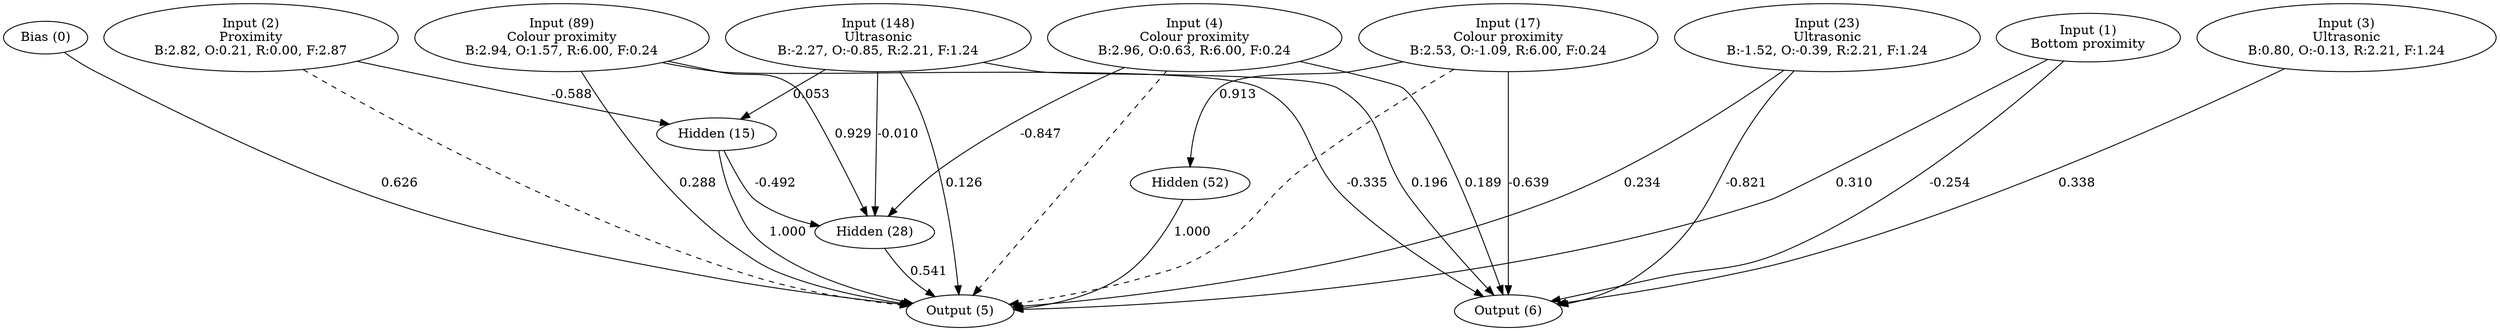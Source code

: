 digraph G {
  0 [ label="Bias (0)" ];
  1 [ label="Input (1)\nBottom proximity" ];
  2 [ label="Input (2)\nProximity\nB:2.82, O:0.21, R:0.00, F:2.87" ];
  3 [ label="Input (3)\nUltrasonic\nB:0.80, O:-0.13, R:2.21, F:1.24" ];
  4 [ label="Input (4)\nColour proximity\nB:2.96, O:0.63, R:6.00, F:0.24" ];
  17 [ label="Input (17)\nColour proximity\nB:2.53, O:-1.09, R:6.00, F:0.24" ];
  23 [ label="Input (23)\nUltrasonic\nB:-1.52, O:-0.39, R:2.21, F:1.24" ];
  89 [ label="Input (89)\nColour proximity\nB:2.94, O:1.57, R:6.00, F:0.24" ];
  148 [ label="Input (148)\nUltrasonic\nB:-2.27, O:-0.85, R:2.21, F:1.24" ];
  5 [ label="Output (5)" ];
  6 [ label="Output (6)" ];
  28 [ label="Hidden (28)" ];
  15 [ label="Hidden (15)" ];
  52 [ label="Hidden (52)" ];
  { rank=same 0 1 2 3 4 17 23 89 148 }
  { rank=same 5 6 }
  0 -> 5 [ label="0.626" ];
  1 -> 5 [ label="0.310" ];
  1 -> 6 [ label="-0.254" ];
  2 -> 5 [ style="dashed" ];
  3 -> 6 [ label="0.338" ];
  4 -> 5 [ style="dashed" ];
  4 -> 6 [ label="0.189" ];
  2 -> 15 [ label="-0.588" ];
  15 -> 5 [ label="1.000" ];
  17 -> 5 [ style="dashed" ];
  17 -> 6 [ label="-0.639" ];
  23 -> 5 [ label="0.234" ];
  23 -> 6 [ label="-0.821" ];
  4 -> 28 [ label="-0.847" ];
  28 -> 5 [ label="0.541" ];
  17 -> 52 [ label="0.913" ];
  52 -> 5 [ label="1.000" ];
  89 -> 5 [ label="0.288" ];
  89 -> 6 [ label="-0.335" ];
  89 -> 28 [ label="0.929" ];
  148 -> 5 [ label="0.126" ];
  148 -> 6 [ label="0.196" ];
  148 -> 28 [ label="-0.010" ];
  148 -> 15 [ label="0.053" ];
  15 -> 28 [ label="-0.492" ];
}
